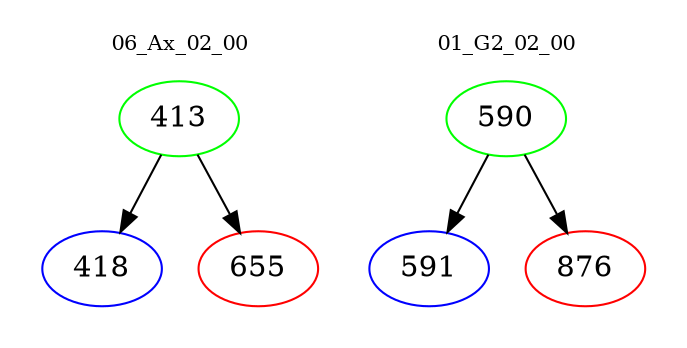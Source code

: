 digraph{
subgraph cluster_0 {
color = white
label = "06_Ax_02_00";
fontsize=10;
T0_413 [label="413", color="green"]
T0_413 -> T0_418 [color="black"]
T0_418 [label="418", color="blue"]
T0_413 -> T0_655 [color="black"]
T0_655 [label="655", color="red"]
}
subgraph cluster_1 {
color = white
label = "01_G2_02_00";
fontsize=10;
T1_590 [label="590", color="green"]
T1_590 -> T1_591 [color="black"]
T1_591 [label="591", color="blue"]
T1_590 -> T1_876 [color="black"]
T1_876 [label="876", color="red"]
}
}

